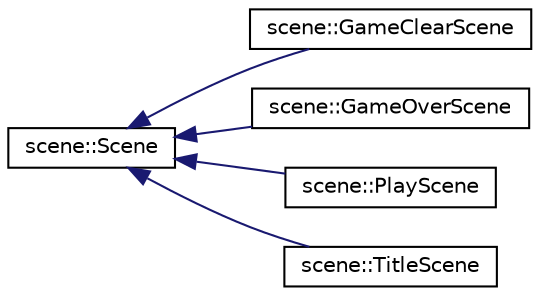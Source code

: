 digraph "クラス階層図"
{
 // LATEX_PDF_SIZE
  edge [fontname="Helvetica",fontsize="10",labelfontname="Helvetica",labelfontsize="10"];
  node [fontname="Helvetica",fontsize="10",shape=record];
  rankdir="LR";
  Node0 [label="scene::Scene",height=0.2,width=0.4,color="black", fillcolor="white", style="filled",URL="$classscene_1_1_scene.html",tooltip="シーンの親クラス"];
  Node0 -> Node1 [dir="back",color="midnightblue",fontsize="10",style="solid",fontname="Helvetica"];
  Node1 [label="scene::GameClearScene",height=0.2,width=0.4,color="black", fillcolor="white", style="filled",URL="$classscene_1_1_game_clear_scene.html",tooltip="GameClearSceneクラス"];
  Node0 -> Node2 [dir="back",color="midnightblue",fontsize="10",style="solid",fontname="Helvetica"];
  Node2 [label="scene::GameOverScene",height=0.2,width=0.4,color="black", fillcolor="white", style="filled",URL="$classscene_1_1_game_over_scene.html",tooltip="GameOverSceneクラス"];
  Node0 -> Node3 [dir="back",color="midnightblue",fontsize="10",style="solid",fontname="Helvetica"];
  Node3 [label="scene::PlayScene",height=0.2,width=0.4,color="black", fillcolor="white", style="filled",URL="$classscene_1_1_play_scene.html",tooltip="PlaySceneクラス"];
  Node0 -> Node4 [dir="back",color="midnightblue",fontsize="10",style="solid",fontname="Helvetica"];
  Node4 [label="scene::TitleScene",height=0.2,width=0.4,color="black", fillcolor="white", style="filled",URL="$classscene_1_1_title_scene.html",tooltip="TitleSceneクラス"];
}
